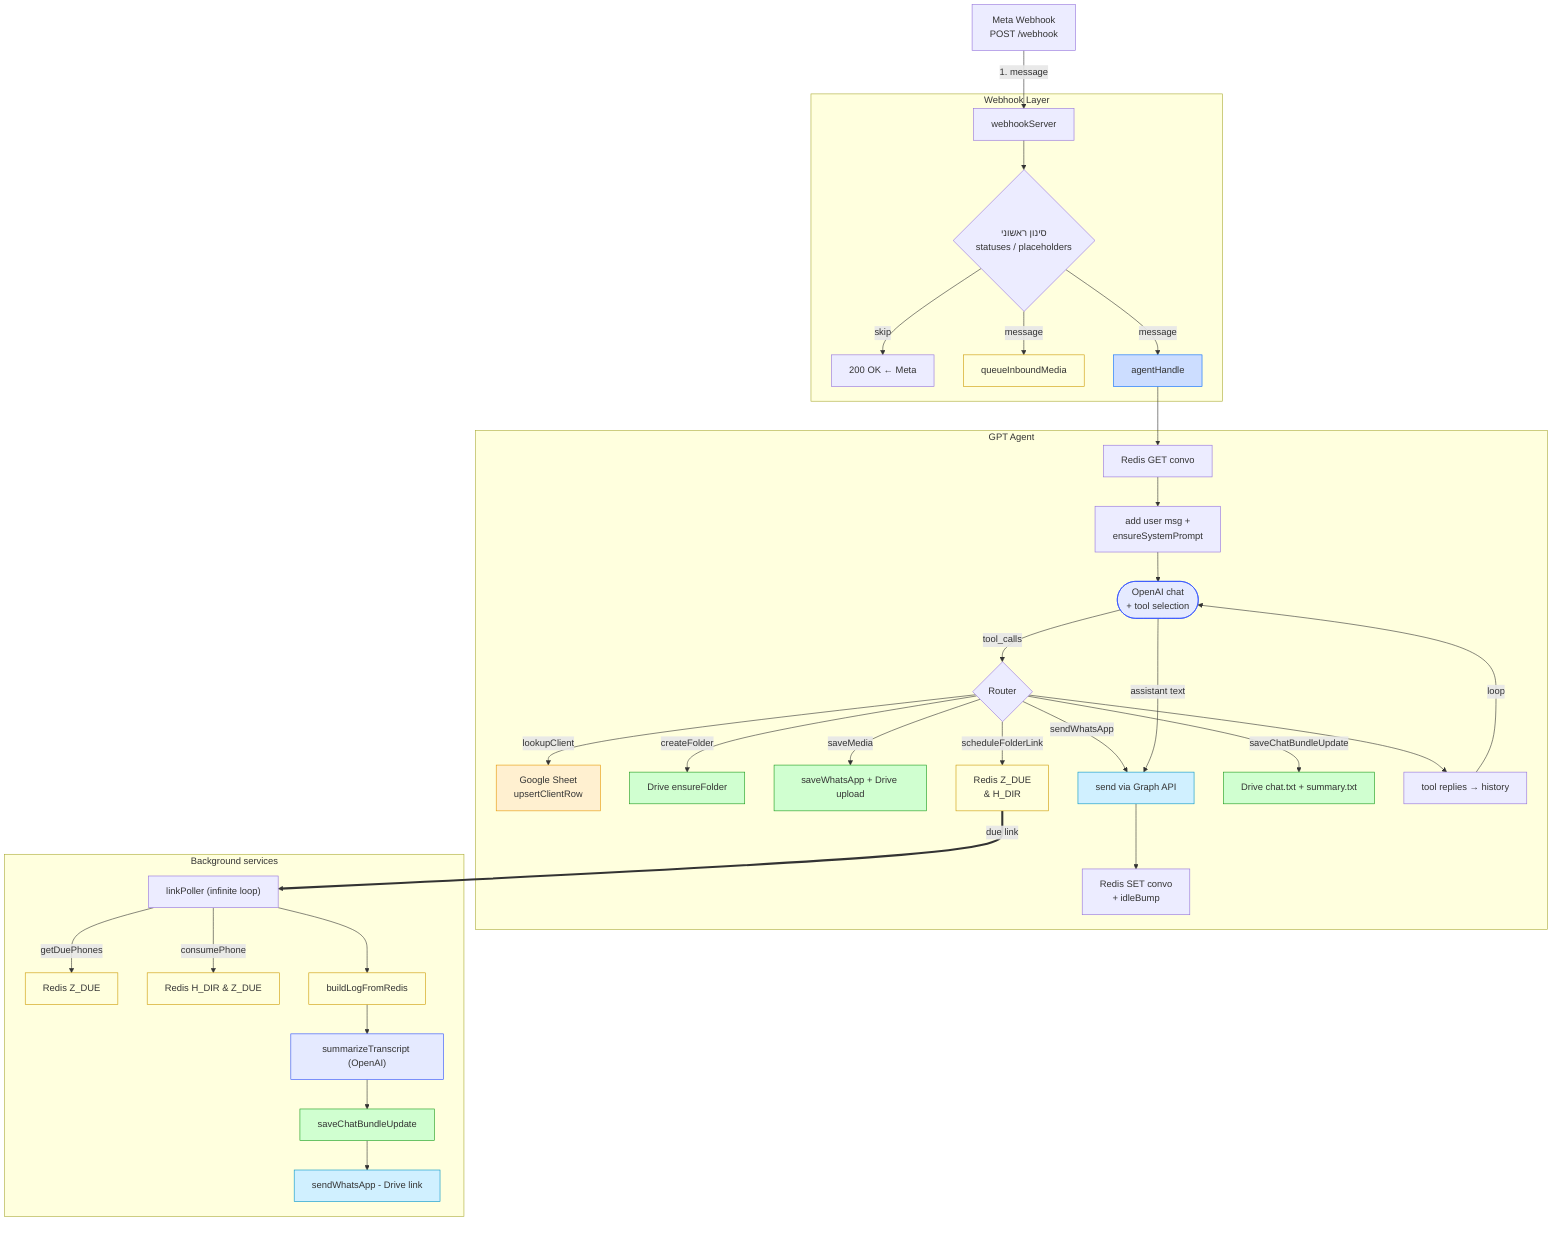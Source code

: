flowchart TD
  A["Meta Webhook<br/>POST /webhook"] -->|1. message| B[webhookServer]

  subgraph "Webhook Layer"
    B --> C{"סינון ראשוני<br/>statuses / placeholders"}
    C -->|skip| X["200 OK ← Meta"]
    C -->|message| D[queueInboundMedia]:::redis
    C -->|message| E[agentHandle]:::agent
  end

  subgraph "GPT Agent"
    E --> F[Redis GET convo]
    F --> G[add user msg +<br/>ensureSystemPrompt]
    G --> H([OpenAI chat<br/>+ tool selection]):::openai
    H -->|tool_calls| I{Router}
    I -->|lookupClient| J["Google Sheet<br/>upsertClientRow"]:::gs
    I -->|createFolder| K["Drive ensureFolder"]:::drive
    I -->|saveMedia| L["saveWhatsApp + Drive upload"]:::drive
    I -->|sendWhatsApp| M["send via Graph API"]:::wa
    I -->|scheduleFolderLink| N["Redis Z_DUE<br/>& H_DIR"]:::redis
    I -->|saveChatBundleUpdate| O["Drive chat.txt + summary.txt"]:::drive
    I --> P["tool replies → history"]
    P -->|loop| H
    H -->|assistant text| M
    M --> Q["Redis SET convo<br/>+ idleBump"]
  end

  subgraph "Background services"
    N ==>|due link| R["linkPoller (infinite loop)"]
    R -->|getDuePhones| S["Redis Z_DUE"]:::redis
    R -->|consumePhone| T["Redis H_DIR & Z_DUE"]:::redis
    R --> U["buildLogFromRedis"]:::redis
    U --> V["summarizeTranscript (OpenAI)"]:::openai
    V --> W["saveChatBundleUpdate"]:::drive
    W --> X1["sendWhatsApp - Drive link"]:::wa
  end

  classDef redis fill:#ffd,stroke:#c90
  classDef agent fill:#cdf,stroke:#06f
  classDef openai fill:#e5eaff,stroke:#2a4bff
  classDef drive fill:#d0ffd0,stroke:#189a18
  classDef gs fill:#fff0d0,stroke:#e69500
  classDef wa fill:#d0f0ff,stroke:#0094c5
